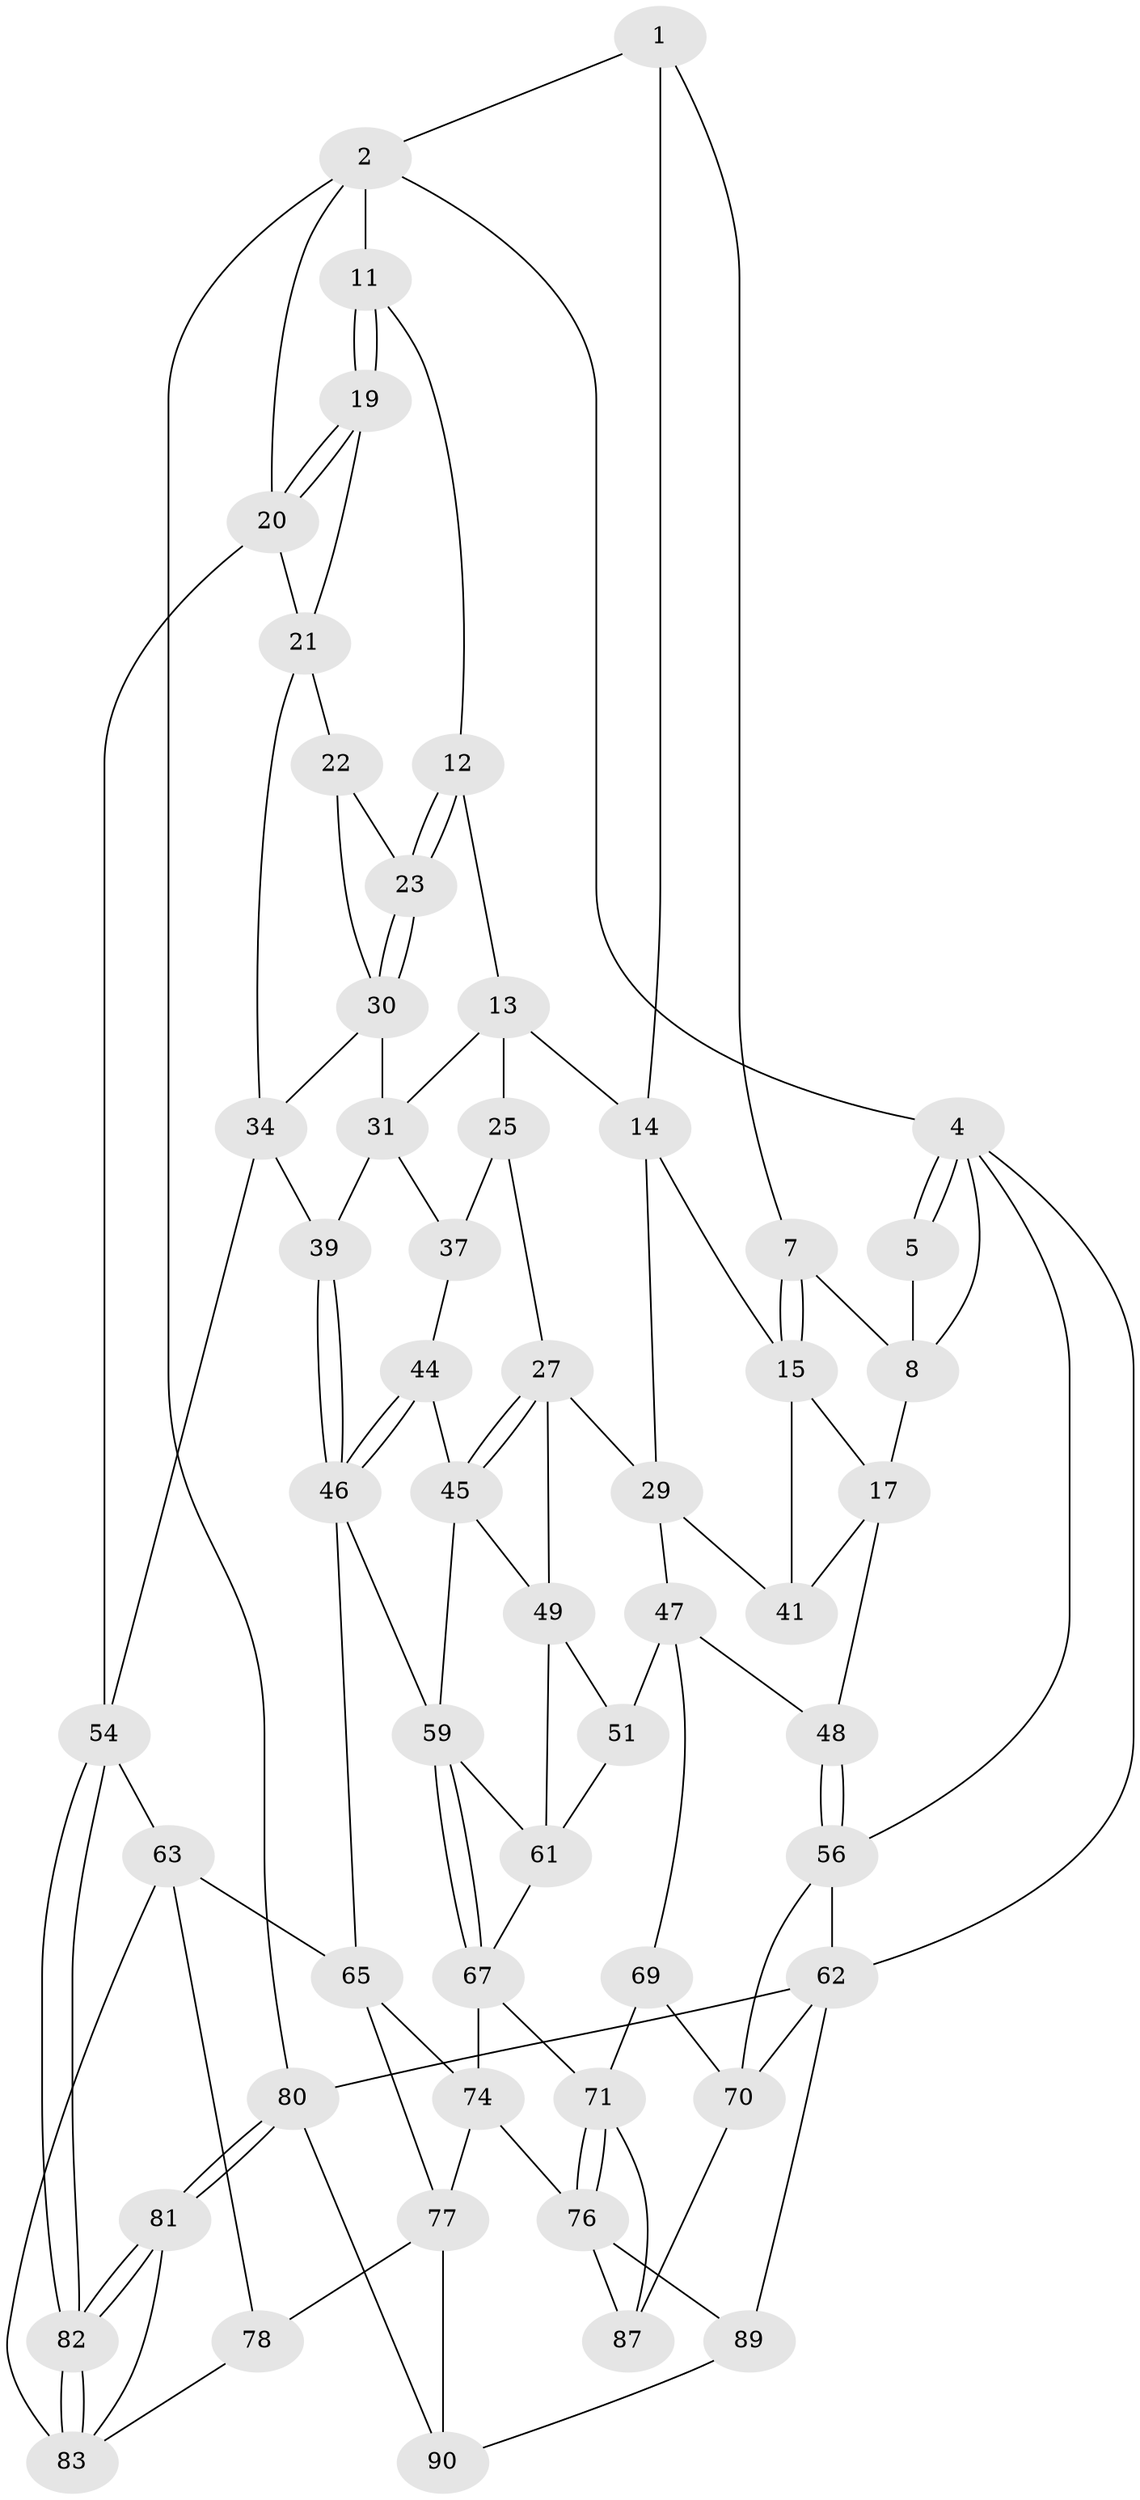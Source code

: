 // Generated by graph-tools (version 1.1) at 2025/52/02/27/25 19:52:35]
// undirected, 55 vertices, 116 edges
graph export_dot {
graph [start="1"]
  node [color=gray90,style=filled];
  1 [pos="+0.35603774793327225+0",super="+6"];
  2 [pos="+0.5516620385745223+0",super="+3"];
  4 [pos="+0+0",super="+9"];
  5 [pos="+0.21776112331186476+0"];
  7 [pos="+0.24982241013733367+0.17851356666906038"];
  8 [pos="+0.1762518366733506+0.13946050212320732",super="+10"];
  11 [pos="+0.575423590545041+0.002427925350632889"];
  12 [pos="+0.5656166041994086+0.0460922215114424"];
  13 [pos="+0.5530355006576004+0.08615977808077813",super="+24"];
  14 [pos="+0.5107419386181122+0.11997566264435497",super="+18"];
  15 [pos="+0.2543966294956596+0.2181039422629886",super="+16"];
  17 [pos="+0+0.1936422055748911",super="+43"];
  19 [pos="+0.8815695249957444+0.16909321505901587"];
  20 [pos="+1+0",super="+35"];
  21 [pos="+0.8654138633031455+0.22930408304520739",super="+33"];
  22 [pos="+0.8440936042760685+0.24636247647784146"];
  23 [pos="+0.7475775632588408+0.27315322517262136"];
  25 [pos="+0.5454667164846078+0.297583829154888",super="+26"];
  27 [pos="+0.3611264506805087+0.3591793955488399",super="+28"];
  29 [pos="+0.3197011667384206+0.34948370296687914",super="+40"];
  30 [pos="+0.6816989873874647+0.3326787117156693",super="+32"];
  31 [pos="+0.6735641449330991+0.33292097230585366",super="+36"];
  34 [pos="+0.7947144435830281+0.4287829381783786",super="+38"];
  37 [pos="+0.5538111225057364+0.3872934163191851",super="+42"];
  39 [pos="+0.6568158902316714+0.5173320767240724"];
  41 [pos="+0.15773070298678804+0.3766649147891802"];
  44 [pos="+0.5189641470704769+0.49797652525806174"];
  45 [pos="+0.4766807799629158+0.5165203102457095",super="+53"];
  46 [pos="+0.621460840407529+0.542152398203933",super="+58"];
  47 [pos="+0.1939804133630381+0.5971054557553905",super="+52"];
  48 [pos="+0.08804471086849629+0.5769306365759663"];
  49 [pos="+0.3475017431852757+0.5248139867714848",super="+50"];
  51 [pos="+0.23970269038010472+0.5993999767806493"];
  54 [pos="+1+0.5847737820919118",super="+55"];
  56 [pos="+0+0.6415658293257036",super="+57"];
  59 [pos="+0.4694440661906541+0.6321488080183102",super="+60"];
  61 [pos="+0.3859238568893915+0.6378800707842939",super="+66"];
  62 [pos="+0+1",super="+86"];
  63 [pos="+0.7712545626897815+0.7128587555737967",super="+64"];
  65 [pos="+0.6193966093241363+0.6812796011307742",super="+73"];
  67 [pos="+0.4551909723300714+0.7012991898553418",super="+68"];
  69 [pos="+0.21179804255080376+0.6263363211059951"];
  70 [pos="+0.07793252830403105+0.7625748075755625",super="+85"];
  71 [pos="+0.34355511253800153+0.7677133938184807",super="+72"];
  74 [pos="+0.4746331093065879+0.7202443622479667",super="+75"];
  76 [pos="+0.3862982313073442+0.8248317828673664",super="+88"];
  77 [pos="+0.5096974922449945+0.9199706643257078",super="+79"];
  78 [pos="+0.6679029377922344+0.8795154983974162"];
  80 [pos="+1+1",super="+92"];
  81 [pos="+1+0.8176010569728643",super="+91"];
  82 [pos="+1+0.8029158724302707"];
  83 [pos="+0.8191330390534574+0.7614322082590231",super="+84"];
  87 [pos="+0.23303129446027476+0.7689472085758385"];
  89 [pos="+0.19210010154561116+1"];
  90 [pos="+0.5429823801200098+1"];
  1 -- 2;
  1 -- 14;
  1 -- 7;
  2 -- 11;
  2 -- 80;
  2 -- 4;
  2 -- 20;
  4 -- 5;
  4 -- 5;
  4 -- 62;
  4 -- 8;
  4 -- 56;
  5 -- 8;
  7 -- 8;
  7 -- 15;
  7 -- 15;
  8 -- 17;
  11 -- 12;
  11 -- 19;
  11 -- 19;
  12 -- 13;
  12 -- 23;
  12 -- 23;
  13 -- 14;
  13 -- 25;
  13 -- 31;
  14 -- 29;
  14 -- 15;
  15 -- 17;
  15 -- 41;
  17 -- 48;
  17 -- 41;
  19 -- 20;
  19 -- 20;
  19 -- 21;
  20 -- 54;
  20 -- 21;
  21 -- 22;
  21 -- 34;
  22 -- 23;
  22 -- 30;
  23 -- 30;
  23 -- 30;
  25 -- 37 [weight=2];
  25 -- 27;
  27 -- 45;
  27 -- 45;
  27 -- 49;
  27 -- 29;
  29 -- 41;
  29 -- 47;
  30 -- 31;
  30 -- 34;
  31 -- 39;
  31 -- 37;
  34 -- 54;
  34 -- 39;
  37 -- 44;
  39 -- 46;
  39 -- 46;
  44 -- 45;
  44 -- 46;
  44 -- 46;
  45 -- 49;
  45 -- 59;
  46 -- 65;
  46 -- 59;
  47 -- 48;
  47 -- 51;
  47 -- 69;
  48 -- 56;
  48 -- 56;
  49 -- 51;
  49 -- 61;
  51 -- 61;
  54 -- 82;
  54 -- 82;
  54 -- 63;
  56 -- 70;
  56 -- 62;
  59 -- 67;
  59 -- 67;
  59 -- 61;
  61 -- 67;
  62 -- 80;
  62 -- 89;
  62 -- 70;
  63 -- 83;
  63 -- 65;
  63 -- 78;
  65 -- 74;
  65 -- 77;
  67 -- 74;
  67 -- 71;
  69 -- 70;
  69 -- 71;
  70 -- 87;
  71 -- 76;
  71 -- 76;
  71 -- 87;
  74 -- 76;
  74 -- 77;
  76 -- 89;
  76 -- 87;
  77 -- 90;
  77 -- 78;
  78 -- 83;
  80 -- 81 [weight=2];
  80 -- 81;
  80 -- 90;
  81 -- 82;
  81 -- 82;
  81 -- 83;
  82 -- 83;
  82 -- 83;
  89 -- 90;
}
